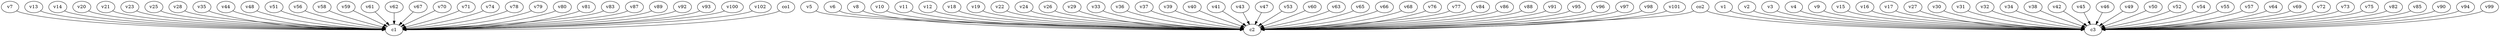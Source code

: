 strict digraph  {
c1;
c2;
c3;
v1;
v2;
v3;
v4;
v5;
v6;
v7;
v8;
v9;
v10;
v11;
v12;
v13;
v14;
v15;
v16;
v17;
v18;
v19;
v20;
v21;
v22;
v23;
v24;
v25;
v26;
v27;
v28;
v29;
v30;
v31;
v32;
v33;
v34;
v35;
v36;
v37;
v38;
v39;
v40;
v41;
v42;
v43;
v44;
v45;
v46;
v47;
v48;
v49;
v50;
v51;
v52;
v53;
v54;
v55;
v56;
v57;
v58;
v59;
v60;
v61;
v62;
v63;
v64;
v65;
v66;
v67;
v68;
v69;
v70;
v71;
v72;
v73;
v74;
v75;
v76;
v77;
v78;
v79;
v80;
v81;
v82;
v83;
v84;
v85;
v86;
v87;
v88;
v89;
v90;
v91;
v92;
v93;
v94;
v95;
v96;
v97;
v98;
v99;
v100;
v101;
v102;
co1;
co2;
v1 -> c3  [weight=1];
v2 -> c3  [weight=1];
v3 -> c3  [weight=1];
v4 -> c3  [weight=1];
v5 -> c2  [weight=1];
v6 -> c2  [weight=1];
v7 -> c1  [weight=1];
v8 -> c2  [weight=1];
v9 -> c3  [weight=1];
v10 -> c2  [weight=1];
v11 -> c2  [weight=1];
v12 -> c2  [weight=1];
v13 -> c1  [weight=1];
v14 -> c1  [weight=1];
v15 -> c3  [weight=1];
v16 -> c3  [weight=1];
v17 -> c3  [weight=1];
v18 -> c2  [weight=1];
v19 -> c2  [weight=1];
v20 -> c1  [weight=1];
v21 -> c1  [weight=1];
v22 -> c2  [weight=1];
v23 -> c1  [weight=1];
v24 -> c2  [weight=1];
v25 -> c1  [weight=1];
v26 -> c2  [weight=1];
v27 -> c3  [weight=1];
v28 -> c1  [weight=1];
v29 -> c2  [weight=1];
v30 -> c3  [weight=1];
v31 -> c3  [weight=1];
v32 -> c3  [weight=1];
v33 -> c2  [weight=1];
v34 -> c3  [weight=1];
v35 -> c1  [weight=1];
v36 -> c2  [weight=1];
v37 -> c2  [weight=1];
v38 -> c3  [weight=1];
v39 -> c2  [weight=1];
v40 -> c2  [weight=1];
v41 -> c2  [weight=1];
v42 -> c3  [weight=1];
v43 -> c2  [weight=1];
v44 -> c1  [weight=1];
v45 -> c3  [weight=1];
v46 -> c3  [weight=1];
v47 -> c2  [weight=1];
v48 -> c1  [weight=1];
v49 -> c3  [weight=1];
v50 -> c3  [weight=1];
v51 -> c1  [weight=1];
v52 -> c3  [weight=1];
v53 -> c2  [weight=1];
v54 -> c3  [weight=1];
v55 -> c3  [weight=1];
v56 -> c1  [weight=1];
v57 -> c3  [weight=1];
v58 -> c1  [weight=1];
v59 -> c1  [weight=1];
v60 -> c2  [weight=1];
v61 -> c1  [weight=1];
v62 -> c1  [weight=1];
v63 -> c2  [weight=1];
v64 -> c3  [weight=1];
v65 -> c2  [weight=1];
v66 -> c2  [weight=1];
v67 -> c1  [weight=1];
v68 -> c2  [weight=1];
v69 -> c3  [weight=1];
v70 -> c1  [weight=1];
v71 -> c1  [weight=1];
v72 -> c3  [weight=1];
v73 -> c3  [weight=1];
v74 -> c1  [weight=1];
v75 -> c3  [weight=1];
v76 -> c2  [weight=1];
v77 -> c2  [weight=1];
v78 -> c1  [weight=1];
v79 -> c1  [weight=1];
v80 -> c1  [weight=1];
v81 -> c1  [weight=1];
v82 -> c3  [weight=1];
v83 -> c1  [weight=1];
v84 -> c2  [weight=1];
v85 -> c3  [weight=1];
v86 -> c2  [weight=1];
v87 -> c1  [weight=1];
v88 -> c2  [weight=1];
v89 -> c1  [weight=1];
v90 -> c3  [weight=1];
v91 -> c2  [weight=1];
v92 -> c1  [weight=1];
v93 -> c1  [weight=1];
v94 -> c3  [weight=1];
v95 -> c2  [weight=1];
v96 -> c2  [weight=1];
v97 -> c2  [weight=1];
v98 -> c2  [weight=1];
v99 -> c3  [weight=1];
v100 -> c1  [weight=1];
v101 -> c2  [weight=1];
v102 -> c1  [weight=1];
co1 -> c1  [weight=1];
co2 -> c2  [weight=1];
co2 -> c3  [weight=1];
}

